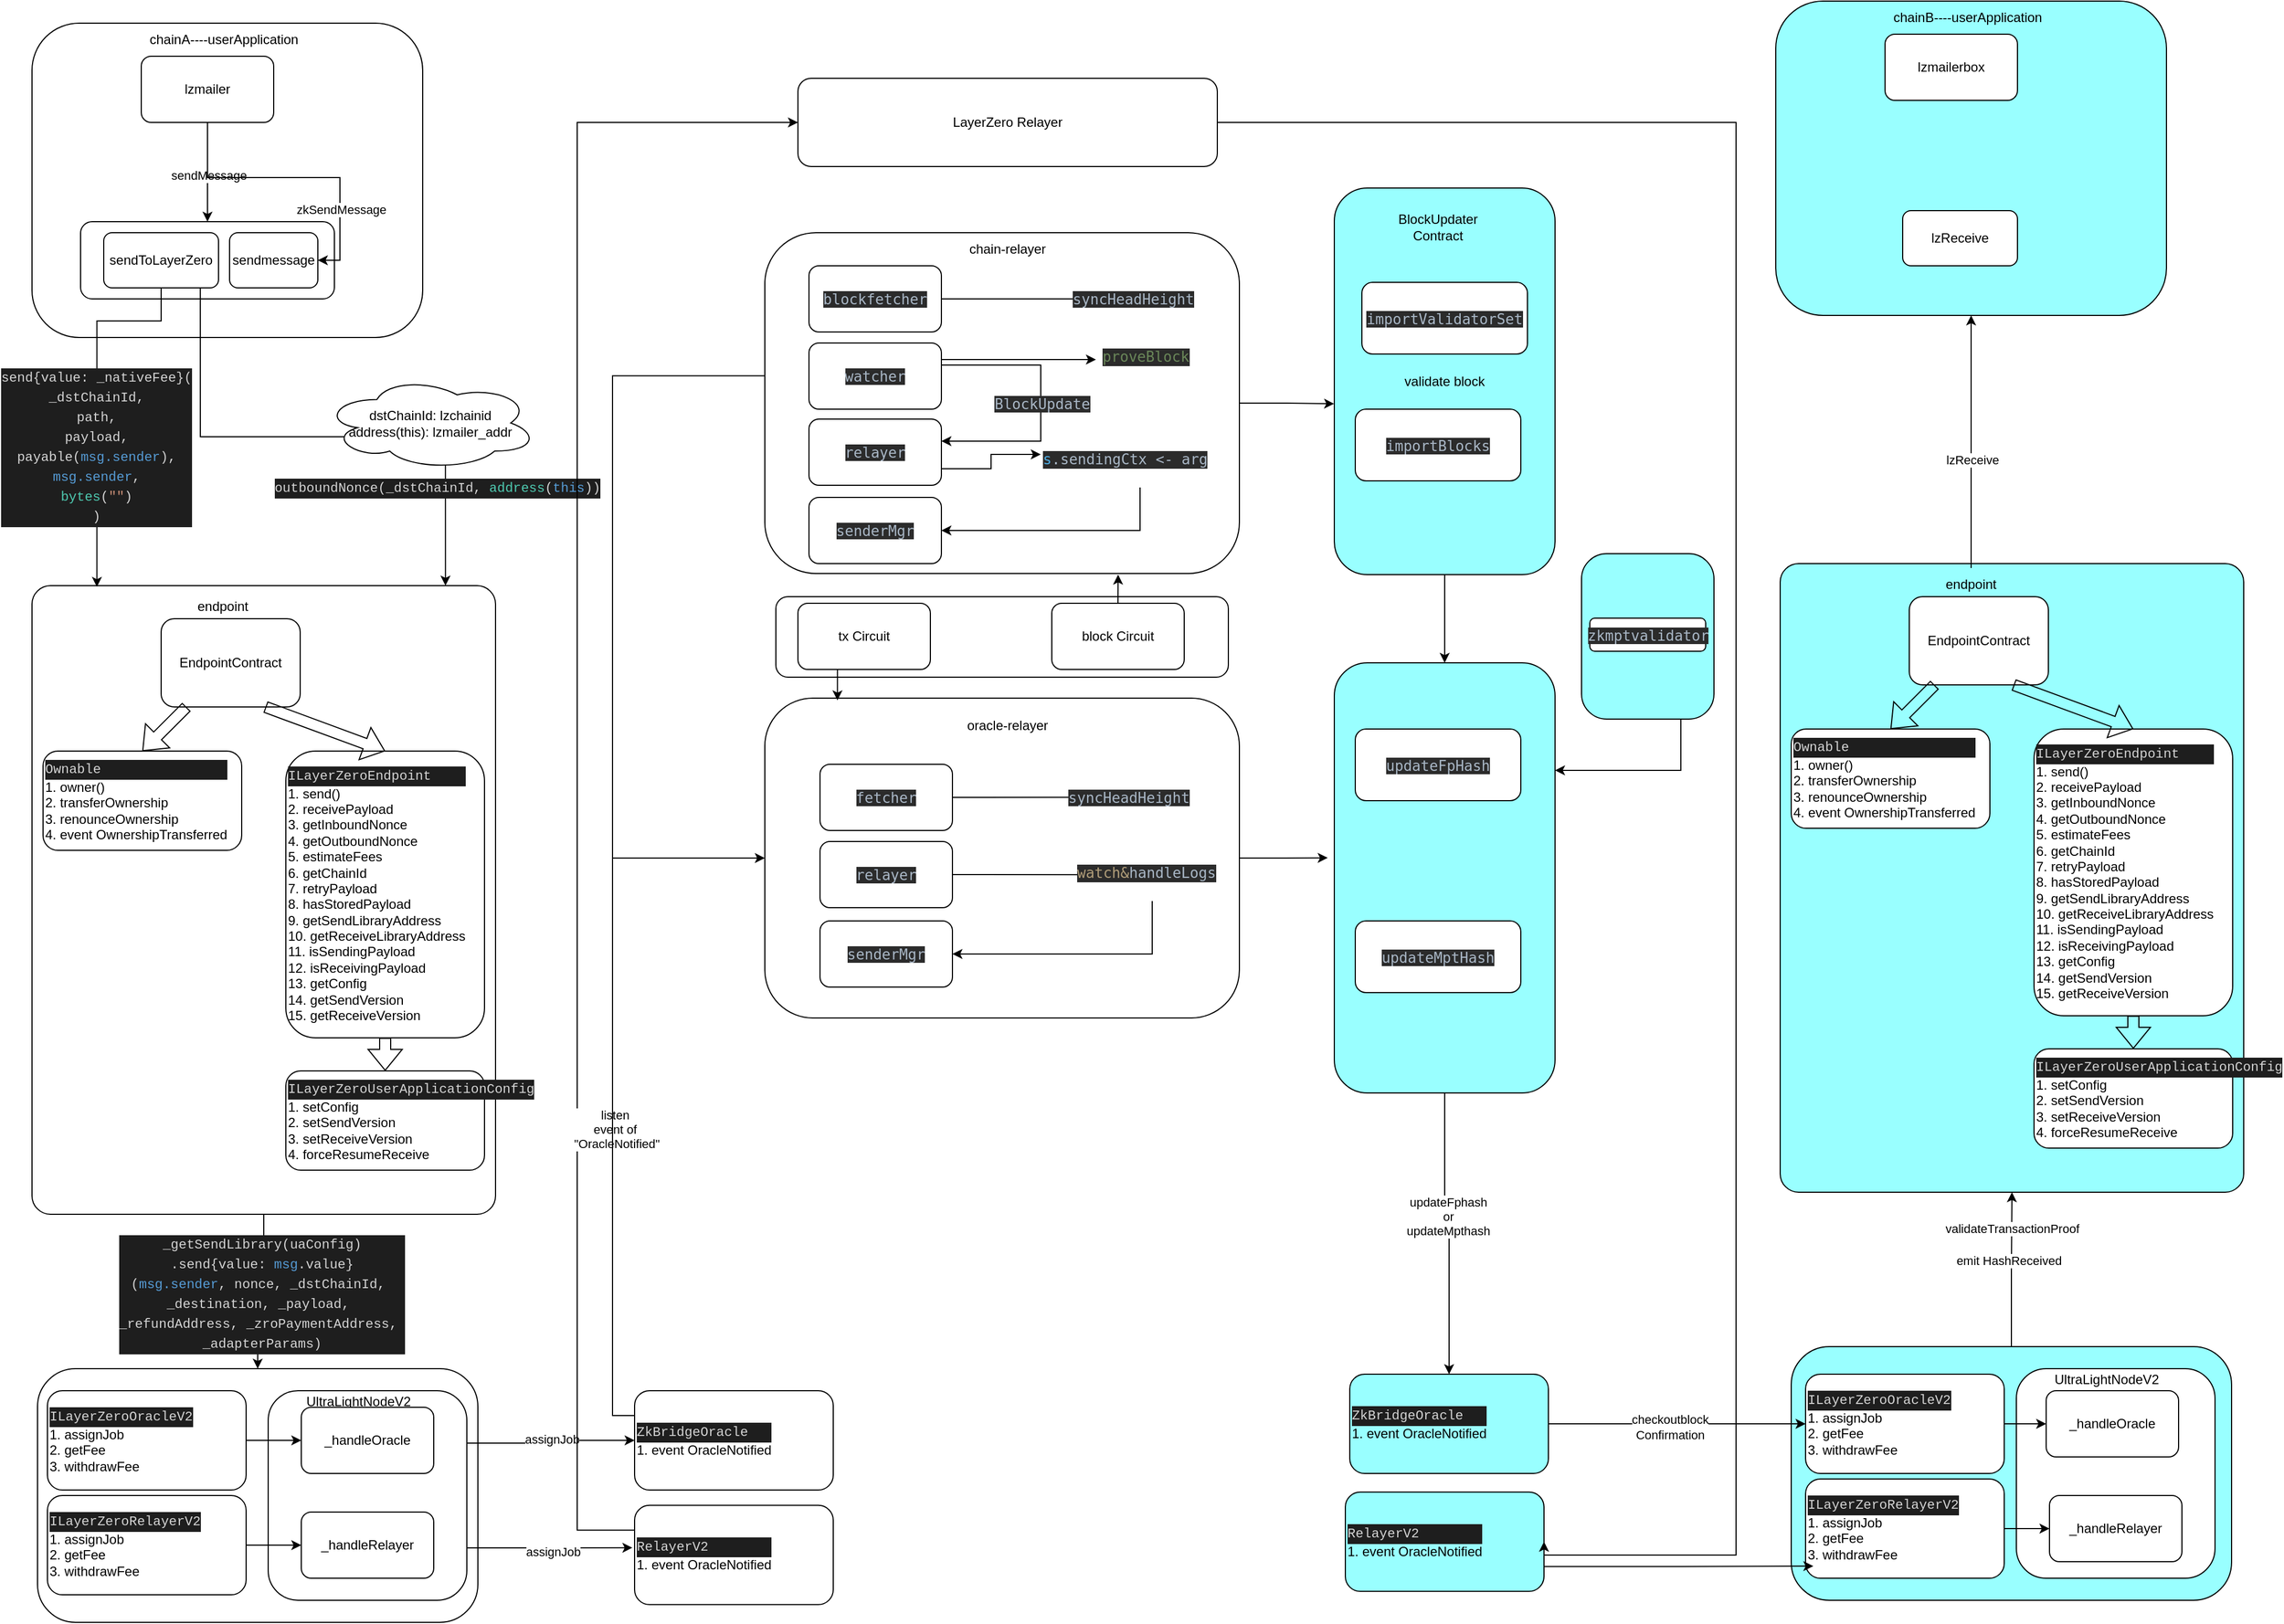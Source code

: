<mxfile version="21.6.2" type="github">
  <diagram name="第 1 页" id="fTfYnNS6Tb2ojwwQvcuo">
    <mxGraphModel dx="903" dy="-1527" grid="1" gridSize="10" guides="1" tooltips="1" connect="1" arrows="1" fold="1" page="1" pageScale="1" pageWidth="827" pageHeight="1169" math="0" shadow="0">
      <root>
        <mxCell id="0" />
        <mxCell id="1" parent="0" />
        <mxCell id="hPGnSiRYirvN1zAEtzaa-1" value="" style="rounded=1;whiteSpace=wrap;html=1;" parent="1" vertex="1">
          <mxGeometry x="36" y="2360" width="354" height="285" as="geometry" />
        </mxCell>
        <mxCell id="hPGnSiRYirvN1zAEtzaa-2" value="" style="rounded=1;whiteSpace=wrap;html=1;arcSize=4;" parent="1" vertex="1">
          <mxGeometry x="36" y="2870" width="420" height="570" as="geometry" />
        </mxCell>
        <mxCell id="hPGnSiRYirvN1zAEtzaa-3" value="endpoint" style="text;strokeColor=none;align=center;fillColor=none;html=1;verticalAlign=middle;whiteSpace=wrap;rounded=0;" parent="1" vertex="1">
          <mxGeometry x="179" y="2874" width="60" height="30" as="geometry" />
        </mxCell>
        <mxCell id="hPGnSiRYirvN1zAEtzaa-4" value="EndpointContract" style="rounded=1;whiteSpace=wrap;html=1;align=center;" parent="1" vertex="1">
          <mxGeometry x="153" y="2900" width="126" height="80" as="geometry" />
        </mxCell>
        <mxCell id="hPGnSiRYirvN1zAEtzaa-5" value="&lt;div style=&quot;color: rgb(212, 212, 212); background-color: rgb(30, 30, 30); font-family: Menlo, Monaco, &amp;quot;Courier New&amp;quot;, monospace; line-height: 18px;&quot;&gt;Ownable&lt;/div&gt;1.&amp;nbsp;owner()&lt;br&gt;2.&amp;nbsp;transferOwnership&lt;br&gt;3.&amp;nbsp;renounceOwnership&lt;br&gt;4.&amp;nbsp;event OwnershipTransferred" style="rounded=1;whiteSpace=wrap;html=1;align=left;" parent="1" vertex="1">
          <mxGeometry x="46" y="3020" width="180" height="90" as="geometry" />
        </mxCell>
        <mxCell id="hPGnSiRYirvN1zAEtzaa-6" value="" style="shape=flexArrow;endArrow=classic;html=1;rounded=0;entryX=0.5;entryY=0;entryDx=0;entryDy=0;" parent="1" source="hPGnSiRYirvN1zAEtzaa-4" target="hPGnSiRYirvN1zAEtzaa-5" edge="1">
          <mxGeometry width="50" height="50" relative="1" as="geometry">
            <mxPoint x="136" y="3020" as="sourcePoint" />
            <mxPoint x="186" y="2970" as="targetPoint" />
          </mxGeometry>
        </mxCell>
        <mxCell id="hPGnSiRYirvN1zAEtzaa-7" style="edgeStyle=orthogonalEdgeStyle;rounded=0;orthogonalLoop=1;jettySize=auto;html=1;exitX=0.5;exitY=1;exitDx=0;exitDy=0;entryX=0.5;entryY=0;entryDx=0;entryDy=0;" parent="1" source="hPGnSiRYirvN1zAEtzaa-2" target="hPGnSiRYirvN1zAEtzaa-27" edge="1">
          <mxGeometry relative="1" as="geometry" />
        </mxCell>
        <mxCell id="hPGnSiRYirvN1zAEtzaa-8" value="&lt;div style=&quot;color: rgb(212, 212, 212); background-color: rgb(30, 30, 30); font-family: Menlo, Monaco, &amp;quot;Courier New&amp;quot;, monospace; font-size: 12px; line-height: 18px;&quot;&gt;_getSendLibrary(uaConfig)&lt;/div&gt;&lt;div style=&quot;color: rgb(212, 212, 212); background-color: rgb(30, 30, 30); font-family: Menlo, Monaco, &amp;quot;Courier New&amp;quot;, monospace; font-size: 12px; line-height: 18px;&quot;&gt;.send{value: &lt;span style=&quot;color: #569cd6;&quot;&gt;msg&lt;/span&gt;.value}&lt;/div&gt;&lt;div style=&quot;color: rgb(212, 212, 212); background-color: rgb(30, 30, 30); font-family: Menlo, Monaco, &amp;quot;Courier New&amp;quot;, monospace; font-size: 12px; line-height: 18px;&quot;&gt;(&lt;span style=&quot;color: #569cd6;&quot;&gt;msg.sender&lt;/span&gt;, nonce, _dstChainId,&amp;nbsp;&lt;/div&gt;&lt;div style=&quot;color: rgb(212, 212, 212); background-color: rgb(30, 30, 30); font-family: Menlo, Monaco, &amp;quot;Courier New&amp;quot;, monospace; font-size: 12px; line-height: 18px;&quot;&gt;_destination, _payload,&amp;nbsp;&lt;/div&gt;&lt;div style=&quot;color: rgb(212, 212, 212); background-color: rgb(30, 30, 30); font-family: Menlo, Monaco, &amp;quot;Courier New&amp;quot;, monospace; font-size: 12px; line-height: 18px;&quot;&gt;_refundAddress, _zroPaymentAddress,&amp;nbsp;&lt;/div&gt;&lt;div style=&quot;color: rgb(212, 212, 212); background-color: rgb(30, 30, 30); font-family: Menlo, Monaco, &amp;quot;Courier New&amp;quot;, monospace; font-size: 12px; line-height: 18px;&quot;&gt;_adapterParams)&lt;/div&gt;" style="edgeLabel;html=1;align=center;verticalAlign=middle;resizable=0;points=[];" parent="hPGnSiRYirvN1zAEtzaa-7" vertex="1" connectable="0">
          <mxGeometry x="0.008" y="1" relative="1" as="geometry">
            <mxPoint x="1" y="1" as="offset" />
          </mxGeometry>
        </mxCell>
        <mxCell id="hPGnSiRYirvN1zAEtzaa-9" value="&lt;div style=&quot;color: rgb(212, 212, 212); background-color: rgb(30, 30, 30); font-family: Menlo, Monaco, &amp;quot;Courier New&amp;quot;, monospace; line-height: 18px;&quot;&gt;&lt;div style=&quot;line-height: 18px;&quot;&gt;ILayerZeroEndpoint&lt;/div&gt;&lt;/div&gt;1.&amp;nbsp;send&lt;span style=&quot;background-color: initial;&quot;&gt;()&lt;/span&gt;&lt;br&gt;2.&amp;nbsp;receivePayload&lt;br&gt;3.&amp;nbsp;getInboundNonce&lt;br&gt;4.&amp;nbsp;getOutboundNonce&lt;br&gt;5.&amp;nbsp;estimateFees&lt;br&gt;6.&amp;nbsp;getChainId&lt;br&gt;7.&amp;nbsp;retryPayload&lt;br&gt;8.&amp;nbsp;hasStoredPayload&lt;br&gt;9.&amp;nbsp;getSendLibraryAddress&lt;br&gt;10.&amp;nbsp;getReceiveLibraryAddress&lt;br&gt;11.&amp;nbsp;isSendingPayload&lt;br&gt;12.&amp;nbsp;isReceivingPayload&lt;br&gt;13.&amp;nbsp;getConfig&lt;br&gt;14.&amp;nbsp;getSendVersion&lt;br&gt;15.&amp;nbsp;getReceiveVersion" style="rounded=1;whiteSpace=wrap;html=1;align=left;" parent="1" vertex="1">
          <mxGeometry x="266" y="3020" width="180" height="260" as="geometry" />
        </mxCell>
        <mxCell id="hPGnSiRYirvN1zAEtzaa-10" value="" style="shape=flexArrow;endArrow=classic;html=1;rounded=0;entryX=0.5;entryY=0;entryDx=0;entryDy=0;exitX=0.75;exitY=1;exitDx=0;exitDy=0;" parent="1" source="hPGnSiRYirvN1zAEtzaa-4" target="hPGnSiRYirvN1zAEtzaa-9" edge="1">
          <mxGeometry width="50" height="50" relative="1" as="geometry">
            <mxPoint x="186" y="2990" as="sourcePoint" />
            <mxPoint x="146" y="3030" as="targetPoint" />
          </mxGeometry>
        </mxCell>
        <mxCell id="hPGnSiRYirvN1zAEtzaa-11" value="&lt;div style=&quot;color: rgb(212, 212, 212); background-color: rgb(30, 30, 30); font-family: Menlo, Monaco, &amp;quot;Courier New&amp;quot;, monospace; line-height: 18px;&quot;&gt;&lt;div style=&quot;line-height: 18px;&quot;&gt;ILayerZeroUserApplicationConfig&lt;/div&gt;&lt;/div&gt;1.&amp;nbsp;setConfig&lt;br&gt;2.&amp;nbsp;setSendVersion&lt;br&gt;3.&amp;nbsp;setReceiveVersion&lt;br&gt;4.&amp;nbsp;forceResumeReceive" style="rounded=1;whiteSpace=wrap;html=1;align=left;" parent="1" vertex="1">
          <mxGeometry x="266" y="3310" width="180" height="90" as="geometry" />
        </mxCell>
        <mxCell id="hPGnSiRYirvN1zAEtzaa-12" value="" style="shape=flexArrow;endArrow=classic;html=1;rounded=0;exitX=0.5;exitY=1;exitDx=0;exitDy=0;" parent="1" source="hPGnSiRYirvN1zAEtzaa-9" target="hPGnSiRYirvN1zAEtzaa-11" edge="1">
          <mxGeometry width="50" height="50" relative="1" as="geometry">
            <mxPoint x="153" y="3288" as="sourcePoint" />
            <mxPoint x="261" y="3328" as="targetPoint" />
          </mxGeometry>
        </mxCell>
        <mxCell id="hPGnSiRYirvN1zAEtzaa-13" style="edgeStyle=orthogonalEdgeStyle;rounded=0;orthogonalLoop=1;jettySize=auto;html=1;" parent="1" source="hPGnSiRYirvN1zAEtzaa-15" edge="1">
          <mxGeometry relative="1" as="geometry">
            <mxPoint x="195" y="2540" as="targetPoint" />
          </mxGeometry>
        </mxCell>
        <mxCell id="hPGnSiRYirvN1zAEtzaa-14" value="sendMessage" style="edgeLabel;html=1;align=center;verticalAlign=middle;resizable=0;points=[];" parent="hPGnSiRYirvN1zAEtzaa-13" vertex="1" connectable="0">
          <mxGeometry x="0.072" relative="1" as="geometry">
            <mxPoint as="offset" />
          </mxGeometry>
        </mxCell>
        <mxCell id="hPGnSiRYirvN1zAEtzaa-15" value="lzmailer" style="rounded=1;whiteSpace=wrap;html=1;" parent="1" vertex="1">
          <mxGeometry x="135" y="2390" width="120" height="60" as="geometry" />
        </mxCell>
        <mxCell id="hPGnSiRYirvN1zAEtzaa-16" value="" style="rounded=1;whiteSpace=wrap;html=1;" parent="1" vertex="1">
          <mxGeometry x="80" y="2540" width="230" height="70" as="geometry" />
        </mxCell>
        <mxCell id="hPGnSiRYirvN1zAEtzaa-17" style="edgeStyle=orthogonalEdgeStyle;rounded=0;orthogonalLoop=1;jettySize=auto;html=1;entryX=1;entryY=0.5;entryDx=0;entryDy=0;" parent="1" source="hPGnSiRYirvN1zAEtzaa-15" target="hPGnSiRYirvN1zAEtzaa-19" edge="1">
          <mxGeometry relative="1" as="geometry">
            <mxPoint x="365" y="2540" as="targetPoint" />
          </mxGeometry>
        </mxCell>
        <mxCell id="hPGnSiRYirvN1zAEtzaa-18" value="zkSendMessage" style="edgeLabel;html=1;align=center;verticalAlign=middle;resizable=0;points=[];" parent="hPGnSiRYirvN1zAEtzaa-17" vertex="1" connectable="0">
          <mxGeometry x="0.497" y="1" relative="1" as="geometry">
            <mxPoint as="offset" />
          </mxGeometry>
        </mxCell>
        <mxCell id="hPGnSiRYirvN1zAEtzaa-19" value="sendmessage" style="rounded=1;whiteSpace=wrap;html=1;" parent="1" vertex="1">
          <mxGeometry x="215" y="2550" width="80" height="50" as="geometry" />
        </mxCell>
        <mxCell id="hPGnSiRYirvN1zAEtzaa-20" style="edgeStyle=orthogonalEdgeStyle;rounded=0;orthogonalLoop=1;jettySize=auto;html=1;exitX=0.841;exitY=0.98;exitDx=0;exitDy=0;entryX=0.892;entryY=0;entryDx=0;entryDy=0;entryPerimeter=0;exitPerimeter=0;" parent="1" source="hPGnSiRYirvN1zAEtzaa-24" target="hPGnSiRYirvN1zAEtzaa-2" edge="1">
          <mxGeometry relative="1" as="geometry" />
        </mxCell>
        <mxCell id="hPGnSiRYirvN1zAEtzaa-21" value="&lt;div style=&quot;color: rgb(212, 212, 212); background-color: rgb(30, 30, 30); font-family: Menlo, Monaco, &amp;quot;Courier New&amp;quot;, monospace; font-size: 12px; line-height: 18px;&quot;&gt;outboundNonce(_dstChainId, &lt;span style=&quot;color: #4ec9b0;&quot;&gt;address&lt;/span&gt;(&lt;span style=&quot;color: #569cd6;&quot;&gt;this&lt;/span&gt;))&lt;/div&gt;" style="edgeLabel;html=1;align=center;verticalAlign=middle;resizable=0;points=[];" parent="hPGnSiRYirvN1zAEtzaa-20" vertex="1" connectable="0">
          <mxGeometry x="0.638" relative="1" as="geometry">
            <mxPoint x="-8" as="offset" />
          </mxGeometry>
        </mxCell>
        <mxCell id="hPGnSiRYirvN1zAEtzaa-22" style="edgeStyle=orthogonalEdgeStyle;rounded=0;orthogonalLoop=1;jettySize=auto;html=1;exitX=0.5;exitY=1;exitDx=0;exitDy=0;entryX=0.14;entryY=0.002;entryDx=0;entryDy=0;entryPerimeter=0;" parent="1" source="hPGnSiRYirvN1zAEtzaa-24" target="hPGnSiRYirvN1zAEtzaa-2" edge="1">
          <mxGeometry relative="1" as="geometry">
            <Array as="points">
              <mxPoint x="153" y="2630" />
              <mxPoint x="95" y="2630" />
            </Array>
          </mxGeometry>
        </mxCell>
        <mxCell id="hPGnSiRYirvN1zAEtzaa-23" value="&lt;div style=&quot;color: rgb(212, 212, 212); background-color: rgb(30, 30, 30); font-family: Menlo, Monaco, &amp;quot;Courier New&amp;quot;, monospace; font-size: 12px; line-height: 18px;&quot;&gt;&lt;div&gt;send{value: _nativeFee}(&lt;/div&gt;&lt;div&gt;            _dstChainId,&lt;/div&gt;&lt;div&gt;            path,&lt;/div&gt;&lt;div&gt;            payload,&lt;/div&gt;&lt;div&gt;            payable(&lt;span style=&quot;color: #569cd6;&quot;&gt;msg.sender&lt;/span&gt;),&lt;/div&gt;&lt;div&gt;            &lt;span style=&quot;color: #569cd6;&quot;&gt;msg.sender&lt;/span&gt;,&lt;/div&gt;&lt;div&gt;            &lt;span style=&quot;color: #4ec9b0;&quot;&gt;bytes&lt;/span&gt;(&lt;span style=&quot;color: #ce9178;&quot;&gt;&quot;&quot;&lt;/span&gt;)&lt;/div&gt;&lt;div&gt;        )&lt;/div&gt;&lt;/div&gt;" style="edgeLabel;html=1;align=center;verticalAlign=middle;resizable=0;points=[];" parent="hPGnSiRYirvN1zAEtzaa-22" vertex="1" connectable="0">
          <mxGeometry x="0.228" y="-1" relative="1" as="geometry">
            <mxPoint as="offset" />
          </mxGeometry>
        </mxCell>
        <mxCell id="hPGnSiRYirvN1zAEtzaa-24" value="sendToLayerZero" style="rounded=1;whiteSpace=wrap;html=1;" parent="1" vertex="1">
          <mxGeometry x="101" y="2550" width="104" height="50" as="geometry" />
        </mxCell>
        <mxCell id="hPGnSiRYirvN1zAEtzaa-25" value="chainA----userApplication" style="text;strokeColor=none;align=center;fillColor=none;html=1;verticalAlign=middle;whiteSpace=wrap;rounded=0;" parent="1" vertex="1">
          <mxGeometry x="90" y="2360" width="240" height="30" as="geometry" />
        </mxCell>
        <mxCell id="hPGnSiRYirvN1zAEtzaa-26" value="dstChainId: lzchainid&lt;br&gt;address(this): lzmailer_addr" style="ellipse;shape=cloud;whiteSpace=wrap;html=1;" parent="1" vertex="1">
          <mxGeometry x="300" y="2680" width="194" height="85" as="geometry" />
        </mxCell>
        <mxCell id="hPGnSiRYirvN1zAEtzaa-27" value="" style="rounded=1;whiteSpace=wrap;html=1;" parent="1" vertex="1">
          <mxGeometry x="41" y="3580" width="399" height="230" as="geometry" />
        </mxCell>
        <mxCell id="hPGnSiRYirvN1zAEtzaa-28" style="edgeStyle=orthogonalEdgeStyle;rounded=0;orthogonalLoop=1;jettySize=auto;html=1;exitX=1;exitY=0.25;exitDx=0;exitDy=0;entryX=0;entryY=0.5;entryDx=0;entryDy=0;" parent="1" source="hPGnSiRYirvN1zAEtzaa-32" target="hPGnSiRYirvN1zAEtzaa-49" edge="1">
          <mxGeometry relative="1" as="geometry" />
        </mxCell>
        <mxCell id="hPGnSiRYirvN1zAEtzaa-29" value="assignJob" style="edgeLabel;html=1;align=center;verticalAlign=middle;resizable=0;points=[];" parent="hPGnSiRYirvN1zAEtzaa-28" vertex="1" connectable="0">
          <mxGeometry x="0.028" y="1" relative="1" as="geometry">
            <mxPoint as="offset" />
          </mxGeometry>
        </mxCell>
        <mxCell id="hPGnSiRYirvN1zAEtzaa-30" style="edgeStyle=orthogonalEdgeStyle;rounded=0;orthogonalLoop=1;jettySize=auto;html=1;exitX=1;exitY=0.75;exitDx=0;exitDy=0;" parent="1" source="hPGnSiRYirvN1zAEtzaa-32" edge="1">
          <mxGeometry relative="1" as="geometry">
            <mxPoint x="580" y="3742.333" as="targetPoint" />
          </mxGeometry>
        </mxCell>
        <mxCell id="hPGnSiRYirvN1zAEtzaa-31" value="assignJob" style="edgeLabel;html=1;align=center;verticalAlign=middle;resizable=0;points=[];" parent="hPGnSiRYirvN1zAEtzaa-30" vertex="1" connectable="0">
          <mxGeometry x="0.04" y="-3" relative="1" as="geometry">
            <mxPoint as="offset" />
          </mxGeometry>
        </mxCell>
        <mxCell id="hPGnSiRYirvN1zAEtzaa-32" value="" style="rounded=1;whiteSpace=wrap;html=1;" parent="1" vertex="1">
          <mxGeometry x="250" y="3600" width="180" height="190" as="geometry" />
        </mxCell>
        <mxCell id="hPGnSiRYirvN1zAEtzaa-33" value="UltraLightNodeV2" style="text;strokeColor=none;align=center;fillColor=none;html=1;verticalAlign=middle;whiteSpace=wrap;rounded=0;" parent="1" vertex="1">
          <mxGeometry x="277" y="3590" width="110" height="40" as="geometry" />
        </mxCell>
        <mxCell id="hPGnSiRYirvN1zAEtzaa-34" value="_handleRelayer" style="rounded=1;whiteSpace=wrap;html=1;" parent="1" vertex="1">
          <mxGeometry x="280" y="3710" width="120" height="60" as="geometry" />
        </mxCell>
        <mxCell id="hPGnSiRYirvN1zAEtzaa-35" value="_handleOracle" style="rounded=1;whiteSpace=wrap;html=1;" parent="1" vertex="1">
          <mxGeometry x="280" y="3615" width="120" height="60" as="geometry" />
        </mxCell>
        <mxCell id="hPGnSiRYirvN1zAEtzaa-36" value="&lt;div style=&quot;color: rgb(212, 212, 212); background-color: rgb(30, 30, 30); font-family: Menlo, Monaco, &amp;quot;Courier New&amp;quot;, monospace; line-height: 18px;&quot;&gt;ILayerZeroRelayerV2&lt;/div&gt;1.&amp;nbsp;assignJob&lt;br&gt;2.&amp;nbsp;getFee&lt;br&gt;3.&amp;nbsp;withdrawFee" style="rounded=1;whiteSpace=wrap;html=1;align=left;" parent="1" vertex="1">
          <mxGeometry x="50" y="3695" width="180" height="90" as="geometry" />
        </mxCell>
        <mxCell id="hPGnSiRYirvN1zAEtzaa-37" style="edgeStyle=orthogonalEdgeStyle;rounded=0;orthogonalLoop=1;jettySize=auto;html=1;exitX=1;exitY=0.5;exitDx=0;exitDy=0;" parent="1" source="hPGnSiRYirvN1zAEtzaa-38" target="hPGnSiRYirvN1zAEtzaa-35" edge="1">
          <mxGeometry relative="1" as="geometry" />
        </mxCell>
        <mxCell id="hPGnSiRYirvN1zAEtzaa-38" value="&lt;div style=&quot;color: rgb(212, 212, 212); background-color: rgb(30, 30, 30); font-family: Menlo, Monaco, &amp;quot;Courier New&amp;quot;, monospace; line-height: 18px;&quot;&gt;ILayerZeroOracleV2&lt;/div&gt;1.&amp;nbsp;assignJob&lt;br&gt;2.&amp;nbsp;getFee&lt;br&gt;3.&amp;nbsp;withdrawFee" style="rounded=1;whiteSpace=wrap;html=1;align=left;" parent="1" vertex="1">
          <mxGeometry x="50" y="3600" width="180" height="90" as="geometry" />
        </mxCell>
        <mxCell id="hPGnSiRYirvN1zAEtzaa-39" value="" style="endArrow=classic;html=1;rounded=0;exitX=1;exitY=0.5;exitDx=0;exitDy=0;entryX=0;entryY=0.5;entryDx=0;entryDy=0;" parent="1" source="hPGnSiRYirvN1zAEtzaa-36" target="hPGnSiRYirvN1zAEtzaa-34" edge="1">
          <mxGeometry width="50" height="50" relative="1" as="geometry">
            <mxPoint x="240" y="3670" as="sourcePoint" />
            <mxPoint x="290" y="3620" as="targetPoint" />
          </mxGeometry>
        </mxCell>
        <mxCell id="hPGnSiRYirvN1zAEtzaa-40" style="edgeStyle=orthogonalEdgeStyle;rounded=0;orthogonalLoop=1;jettySize=auto;html=1;exitX=0.5;exitY=1;exitDx=0;exitDy=0;entryX=0.5;entryY=0;entryDx=0;entryDy=0;" parent="1" source="hPGnSiRYirvN1zAEtzaa-120" target="hPGnSiRYirvN1zAEtzaa-127" edge="1">
          <mxGeometry relative="1" as="geometry">
            <mxPoint x="1520" y="3810" as="targetPoint" />
          </mxGeometry>
        </mxCell>
        <mxCell id="hPGnSiRYirvN1zAEtzaa-41" value="updateFphash&lt;br&gt;or&lt;br&gt;updateMpthash" style="edgeLabel;html=1;align=center;verticalAlign=middle;resizable=0;points=[];" parent="hPGnSiRYirvN1zAEtzaa-40" vertex="1" connectable="0">
          <mxGeometry x="-0.138" y="3" relative="1" as="geometry">
            <mxPoint as="offset" />
          </mxGeometry>
        </mxCell>
        <mxCell id="hPGnSiRYirvN1zAEtzaa-42" style="edgeStyle=orthogonalEdgeStyle;rounded=0;orthogonalLoop=1;jettySize=auto;html=1;exitX=1;exitY=0.5;exitDx=0;exitDy=0;" parent="1" source="hPGnSiRYirvN1zAEtzaa-43" edge="1">
          <mxGeometry relative="1" as="geometry">
            <mxPoint x="1210" y="3116.778" as="targetPoint" />
          </mxGeometry>
        </mxCell>
        <mxCell id="hPGnSiRYirvN1zAEtzaa-43" value="" style="rounded=1;whiteSpace=wrap;html=1;" parent="1" vertex="1">
          <mxGeometry x="700" y="2972" width="430" height="290" as="geometry" />
        </mxCell>
        <mxCell id="hPGnSiRYirvN1zAEtzaa-44" style="edgeStyle=orthogonalEdgeStyle;rounded=0;orthogonalLoop=1;jettySize=auto;html=1;exitX=0;exitY=0.25;exitDx=0;exitDy=0;entryX=0;entryY=0.5;entryDx=0;entryDy=0;" parent="1" source="hPGnSiRYirvN1zAEtzaa-45" target="hPGnSiRYirvN1zAEtzaa-132" edge="1">
          <mxGeometry relative="1" as="geometry">
            <Array as="points">
              <mxPoint x="530" y="3726" />
              <mxPoint x="530" y="2450" />
            </Array>
          </mxGeometry>
        </mxCell>
        <mxCell id="hPGnSiRYirvN1zAEtzaa-45" value="&lt;div style=&quot;color: rgb(212, 212, 212); background-color: rgb(30, 30, 30); font-family: Menlo, Monaco, &amp;quot;Courier New&amp;quot;, monospace; line-height: 18px;&quot;&gt;RelayerV2&lt;br&gt;&lt;/div&gt;1.&amp;nbsp;event OracleNotified" style="rounded=1;whiteSpace=wrap;html=1;align=left;" parent="1" vertex="1">
          <mxGeometry x="582" y="3703.89" width="180" height="90" as="geometry" />
        </mxCell>
        <mxCell id="hPGnSiRYirvN1zAEtzaa-46" style="edgeStyle=orthogonalEdgeStyle;rounded=0;orthogonalLoop=1;jettySize=auto;html=1;exitX=0;exitY=0.25;exitDx=0;exitDy=0;entryX=0;entryY=0.5;entryDx=0;entryDy=0;" parent="1" source="hPGnSiRYirvN1zAEtzaa-49" target="hPGnSiRYirvN1zAEtzaa-43" edge="1">
          <mxGeometry relative="1" as="geometry" />
        </mxCell>
        <mxCell id="hPGnSiRYirvN1zAEtzaa-47" value="listen&lt;br style=&quot;border-color: var(--border-color);&quot;&gt;event of&lt;br style=&quot;border-color: var(--border-color);&quot;&gt;&amp;nbsp;&quot;OracleNotified&quot;" style="edgeLabel;html=1;align=center;verticalAlign=middle;resizable=0;points=[];" parent="hPGnSiRYirvN1zAEtzaa-46" vertex="1" connectable="0">
          <mxGeometry x="-0.154" y="-3" relative="1" as="geometry">
            <mxPoint x="-1" y="1" as="offset" />
          </mxGeometry>
        </mxCell>
        <mxCell id="hPGnSiRYirvN1zAEtzaa-48" style="edgeStyle=orthogonalEdgeStyle;rounded=0;orthogonalLoop=1;jettySize=auto;html=1;exitX=0;exitY=0.25;exitDx=0;exitDy=0;entryX=-0.001;entryY=0.42;entryDx=0;entryDy=0;entryPerimeter=0;" parent="1" source="hPGnSiRYirvN1zAEtzaa-49" target="hPGnSiRYirvN1zAEtzaa-60" edge="1">
          <mxGeometry relative="1" as="geometry" />
        </mxCell>
        <mxCell id="hPGnSiRYirvN1zAEtzaa-49" value="&lt;div style=&quot;color: rgb(212, 212, 212); background-color: rgb(30, 30, 30); font-family: Menlo, Monaco, &amp;quot;Courier New&amp;quot;, monospace; line-height: 18px;&quot;&gt;ZkBridgeOracle&lt;br&gt;&lt;/div&gt;1.&amp;nbsp;event OracleNotified" style="rounded=1;whiteSpace=wrap;html=1;align=left;" parent="1" vertex="1">
          <mxGeometry x="582" y="3600" width="180" height="90" as="geometry" />
        </mxCell>
        <mxCell id="hPGnSiRYirvN1zAEtzaa-50" value="&lt;div style=&quot;background-color: rgb(43, 43, 43); color: rgb(169, 183, 198); font-family: &amp;quot;JetBrains Mono&amp;quot;, monospace; font-size: 9.8pt;&quot;&gt;&lt;div style=&quot;font-size: 9.8pt;&quot;&gt;fetcher&lt;/div&gt;&lt;/div&gt;" style="rounded=1;whiteSpace=wrap;html=1;" parent="1" vertex="1">
          <mxGeometry x="750" y="3032" width="120" height="60" as="geometry" />
        </mxCell>
        <mxCell id="hPGnSiRYirvN1zAEtzaa-51" value="&lt;div style=&quot;background-color: rgb(43, 43, 43); color: rgb(169, 183, 198); font-family: &amp;quot;JetBrains Mono&amp;quot;, monospace; font-size: 9.8pt;&quot;&gt;senderMgr&lt;/div&gt;" style="rounded=1;whiteSpace=wrap;html=1;" parent="1" vertex="1">
          <mxGeometry x="750" y="3174" width="120" height="60" as="geometry" />
        </mxCell>
        <mxCell id="hPGnSiRYirvN1zAEtzaa-52" value="&lt;div style=&quot;background-color: rgb(43, 43, 43); color: rgb(169, 183, 198); font-family: &amp;quot;JetBrains Mono&amp;quot;, monospace; font-size: 9.8pt;&quot;&gt;&lt;div style=&quot;font-size: 9.8pt;&quot;&gt;relayer&lt;/div&gt;&lt;/div&gt;" style="rounded=1;whiteSpace=wrap;html=1;" parent="1" vertex="1">
          <mxGeometry x="750" y="3102" width="120" height="60" as="geometry" />
        </mxCell>
        <mxCell id="hPGnSiRYirvN1zAEtzaa-53" value="oracle-relayer" style="text;strokeColor=none;align=center;fillColor=none;html=1;verticalAlign=middle;whiteSpace=wrap;rounded=0;" parent="1" vertex="1">
          <mxGeometry x="880" y="2982" width="80" height="30" as="geometry" />
        </mxCell>
        <mxCell id="hPGnSiRYirvN1zAEtzaa-54" value="" style="endArrow=classic;html=1;rounded=0;exitX=1;exitY=0.5;exitDx=0;exitDy=0;entryX=0.711;entryY=0.31;entryDx=0;entryDy=0;entryPerimeter=0;" parent="1" source="hPGnSiRYirvN1zAEtzaa-50" target="hPGnSiRYirvN1zAEtzaa-43" edge="1">
          <mxGeometry width="50" height="50" relative="1" as="geometry">
            <mxPoint x="920" y="3062" as="sourcePoint" />
            <mxPoint x="970" y="3012" as="targetPoint" />
          </mxGeometry>
        </mxCell>
        <mxCell id="hPGnSiRYirvN1zAEtzaa-55" value="&lt;div style=&quot;background-color: rgb(43, 43, 43); color: rgb(169, 183, 198); font-family: &amp;quot;JetBrains Mono&amp;quot;, monospace; font-size: 9.8pt;&quot;&gt;syncHeadHeight&lt;/div&gt;" style="text;strokeColor=none;align=center;fillColor=none;html=1;verticalAlign=middle;whiteSpace=wrap;rounded=0;" parent="1" vertex="1">
          <mxGeometry x="1000" y="3047" width="60" height="30" as="geometry" />
        </mxCell>
        <mxCell id="hPGnSiRYirvN1zAEtzaa-56" value="" style="endArrow=classic;html=1;rounded=0;entryX=0.718;entryY=0.552;entryDx=0;entryDy=0;entryPerimeter=0;" parent="1" target="hPGnSiRYirvN1zAEtzaa-43" edge="1">
          <mxGeometry width="50" height="50" relative="1" as="geometry">
            <mxPoint x="870" y="3132" as="sourcePoint" />
            <mxPoint x="920" y="3082" as="targetPoint" />
          </mxGeometry>
        </mxCell>
        <mxCell id="hPGnSiRYirvN1zAEtzaa-57" style="edgeStyle=orthogonalEdgeStyle;rounded=0;orthogonalLoop=1;jettySize=auto;html=1;exitX=1;exitY=1;exitDx=0;exitDy=0;entryX=1;entryY=0.5;entryDx=0;entryDy=0;" parent="1" source="hPGnSiRYirvN1zAEtzaa-58" target="hPGnSiRYirvN1zAEtzaa-51" edge="1">
          <mxGeometry relative="1" as="geometry" />
        </mxCell>
        <mxCell id="hPGnSiRYirvN1zAEtzaa-58" value="&lt;div style=&quot;background-color: rgb(43, 43, 43); color: rgb(169, 183, 198); font-family: &amp;quot;JetBrains Mono&amp;quot;, monospace; font-size: 9.8pt;&quot;&gt;&lt;span style=&quot;color:#b09d79;&quot;&gt;watch&amp;amp;&lt;/span&gt;handleLogs&lt;/div&gt;" style="text;whiteSpace=wrap;html=1;" parent="1" vertex="1">
          <mxGeometry x="981" y="3116" width="70" height="40" as="geometry" />
        </mxCell>
        <mxCell id="hPGnSiRYirvN1zAEtzaa-59" style="edgeStyle=orthogonalEdgeStyle;rounded=0;orthogonalLoop=1;jettySize=auto;html=1;exitX=1;exitY=0.5;exitDx=0;exitDy=0;entryX=-0.001;entryY=0.558;entryDx=0;entryDy=0;entryPerimeter=0;" parent="1" source="hPGnSiRYirvN1zAEtzaa-60" target="hPGnSiRYirvN1zAEtzaa-81" edge="1">
          <mxGeometry relative="1" as="geometry" />
        </mxCell>
        <mxCell id="hPGnSiRYirvN1zAEtzaa-60" value="" style="rounded=1;whiteSpace=wrap;html=1;" parent="1" vertex="1">
          <mxGeometry x="700" y="2550" width="430" height="309" as="geometry" />
        </mxCell>
        <mxCell id="hPGnSiRYirvN1zAEtzaa-61" value="chain-relayer" style="text;strokeColor=none;align=center;fillColor=none;html=1;verticalAlign=middle;whiteSpace=wrap;rounded=0;" parent="1" vertex="1">
          <mxGeometry x="790" y="2550" width="260" height="30" as="geometry" />
        </mxCell>
        <mxCell id="hPGnSiRYirvN1zAEtzaa-62" style="edgeStyle=orthogonalEdgeStyle;rounded=0;orthogonalLoop=1;jettySize=auto;html=1;" parent="1" source="hPGnSiRYirvN1zAEtzaa-63" target="hPGnSiRYirvN1zAEtzaa-71" edge="1">
          <mxGeometry relative="1" as="geometry" />
        </mxCell>
        <mxCell id="hPGnSiRYirvN1zAEtzaa-63" value="&lt;div style=&quot;background-color: rgb(43, 43, 43); color: rgb(169, 183, 198); font-family: &amp;quot;JetBrains Mono&amp;quot;, monospace; font-size: 9.8pt;&quot;&gt;&lt;div style=&quot;font-size: 9.8pt;&quot;&gt;&lt;div style=&quot;font-size: 9.8pt;&quot;&gt;blockfetcher&lt;/div&gt;&lt;/div&gt;&lt;/div&gt;" style="rounded=1;whiteSpace=wrap;html=1;" parent="1" vertex="1">
          <mxGeometry x="740" y="2580" width="120" height="60" as="geometry" />
        </mxCell>
        <mxCell id="hPGnSiRYirvN1zAEtzaa-64" value="&lt;div style=&quot;background-color: rgb(43, 43, 43); color: rgb(169, 183, 198); font-family: &amp;quot;JetBrains Mono&amp;quot;, monospace; font-size: 9.8pt;&quot;&gt;&lt;div style=&quot;font-size: 9.8pt;&quot;&gt;&lt;div style=&quot;font-size: 9.8pt;&quot;&gt;senderMgr&lt;/div&gt;&lt;/div&gt;&lt;/div&gt;" style="rounded=1;whiteSpace=wrap;html=1;" parent="1" vertex="1">
          <mxGeometry x="740" y="2790" width="120" height="60" as="geometry" />
        </mxCell>
        <mxCell id="hPGnSiRYirvN1zAEtzaa-65" style="edgeStyle=orthogonalEdgeStyle;rounded=0;orthogonalLoop=1;jettySize=auto;html=1;exitX=1;exitY=0.5;exitDx=0;exitDy=0;entryX=1;entryY=0.5;entryDx=0;entryDy=0;" parent="1" edge="1">
          <mxGeometry relative="1" as="geometry">
            <mxPoint x="860" y="2669.98" as="sourcePoint" />
            <mxPoint x="860" y="2738.98" as="targetPoint" />
            <Array as="points">
              <mxPoint x="950" y="2669.98" />
              <mxPoint x="950" y="2738.98" />
              <mxPoint x="860" y="2738.98" />
            </Array>
          </mxGeometry>
        </mxCell>
        <mxCell id="hPGnSiRYirvN1zAEtzaa-66" value="&lt;div style=&quot;background-color: rgb(43, 43, 43); color: rgb(169, 183, 198); font-family: &amp;quot;JetBrains Mono&amp;quot;, monospace; font-size: 9.8pt;&quot;&gt;BlockUpdate&lt;/div&gt;" style="edgeLabel;html=1;align=center;verticalAlign=middle;resizable=0;points=[];" parent="hPGnSiRYirvN1zAEtzaa-65" vertex="1" connectable="0">
          <mxGeometry x="0.005" y="1" relative="1" as="geometry">
            <mxPoint as="offset" />
          </mxGeometry>
        </mxCell>
        <mxCell id="hPGnSiRYirvN1zAEtzaa-67" style="edgeStyle=orthogonalEdgeStyle;rounded=0;orthogonalLoop=1;jettySize=auto;html=1;exitX=1;exitY=0.25;exitDx=0;exitDy=0;" parent="1" source="hPGnSiRYirvN1zAEtzaa-68" edge="1">
          <mxGeometry relative="1" as="geometry">
            <mxPoint x="1000" y="2665" as="targetPoint" />
          </mxGeometry>
        </mxCell>
        <mxCell id="hPGnSiRYirvN1zAEtzaa-68" value="&lt;div style=&quot;background-color: rgb(43, 43, 43); color: rgb(169, 183, 198); font-family: &amp;quot;JetBrains Mono&amp;quot;, monospace; font-size: 9.8pt;&quot;&gt;&lt;div style=&quot;font-size: 9.8pt;&quot;&gt;&lt;div style=&quot;font-size: 9.8pt;&quot;&gt;&lt;div style=&quot;font-size: 9.8pt;&quot;&gt;watcher&lt;/div&gt;&lt;/div&gt;&lt;/div&gt;&lt;/div&gt;" style="rounded=1;whiteSpace=wrap;html=1;" parent="1" vertex="1">
          <mxGeometry x="740" y="2650" width="120" height="60" as="geometry" />
        </mxCell>
        <mxCell id="hPGnSiRYirvN1zAEtzaa-69" style="edgeStyle=orthogonalEdgeStyle;rounded=0;orthogonalLoop=1;jettySize=auto;html=1;exitX=1;exitY=0.75;exitDx=0;exitDy=0;entryX=0;entryY=0.25;entryDx=0;entryDy=0;" parent="1" source="hPGnSiRYirvN1zAEtzaa-70" target="hPGnSiRYirvN1zAEtzaa-79" edge="1">
          <mxGeometry relative="1" as="geometry" />
        </mxCell>
        <mxCell id="hPGnSiRYirvN1zAEtzaa-70" value="&lt;div style=&quot;background-color: rgb(43, 43, 43); color: rgb(169, 183, 198); font-family: &amp;quot;JetBrains Mono&amp;quot;, monospace; font-size: 9.8pt;&quot;&gt;&lt;div style=&quot;font-size: 9.8pt;&quot;&gt;&lt;div style=&quot;font-size: 9.8pt;&quot;&gt;&lt;div style=&quot;font-size: 9.8pt;&quot;&gt;relayer&lt;/div&gt;&lt;/div&gt;&lt;/div&gt;&lt;/div&gt;" style="rounded=1;whiteSpace=wrap;html=1;" parent="1" vertex="1">
          <mxGeometry x="740" y="2719" width="120" height="60" as="geometry" />
        </mxCell>
        <mxCell id="hPGnSiRYirvN1zAEtzaa-71" value="&lt;div style=&quot;background-color: rgb(43, 43, 43); color: rgb(169, 183, 198); font-family: &amp;quot;JetBrains Mono&amp;quot;, monospace; font-size: 9.8pt;&quot;&gt;syncHeadHeight&lt;/div&gt;" style="text;strokeColor=none;align=center;fillColor=none;html=1;verticalAlign=middle;whiteSpace=wrap;rounded=0;" parent="1" vertex="1">
          <mxGeometry x="1004" y="2595" width="60" height="30" as="geometry" />
        </mxCell>
        <mxCell id="hPGnSiRYirvN1zAEtzaa-72" value="&lt;div style=&quot;background-color: rgb(43, 43, 43); color: rgb(169, 183, 198); font-family: &amp;quot;JetBrains Mono&amp;quot;, monospace; font-size: 9.8pt;&quot;&gt;&lt;span style=&quot;color:#6a8759;&quot;&gt;proveBlock&lt;/span&gt;&lt;/div&gt;" style="text;whiteSpace=wrap;html=1;" parent="1" vertex="1">
          <mxGeometry x="1004" y="2648" width="110" height="40" as="geometry" />
        </mxCell>
        <mxCell id="hPGnSiRYirvN1zAEtzaa-73" value="" style="rounded=1;whiteSpace=wrap;html=1;" parent="1" vertex="1">
          <mxGeometry x="710" y="2880" width="410" height="73" as="geometry" />
        </mxCell>
        <mxCell id="hPGnSiRYirvN1zAEtzaa-74" style="edgeStyle=orthogonalEdgeStyle;rounded=0;orthogonalLoop=1;jettySize=auto;html=1;exitX=0.5;exitY=1;exitDx=0;exitDy=0;entryX=0.153;entryY=0.007;entryDx=0;entryDy=0;entryPerimeter=0;" parent="1" source="hPGnSiRYirvN1zAEtzaa-75" target="hPGnSiRYirvN1zAEtzaa-43" edge="1">
          <mxGeometry relative="1" as="geometry" />
        </mxCell>
        <mxCell id="hPGnSiRYirvN1zAEtzaa-75" value="tx&amp;nbsp;Circuit" style="rounded=1;whiteSpace=wrap;html=1;" parent="1" vertex="1">
          <mxGeometry x="730" y="2886" width="120" height="60" as="geometry" />
        </mxCell>
        <mxCell id="hPGnSiRYirvN1zAEtzaa-76" style="edgeStyle=orthogonalEdgeStyle;rounded=0;orthogonalLoop=1;jettySize=auto;html=1;exitX=0.5;exitY=0;exitDx=0;exitDy=0;" parent="1" source="hPGnSiRYirvN1zAEtzaa-77" edge="1">
          <mxGeometry relative="1" as="geometry">
            <mxPoint x="1020.111" y="2860" as="targetPoint" />
          </mxGeometry>
        </mxCell>
        <mxCell id="hPGnSiRYirvN1zAEtzaa-77" value="block Circuit" style="rounded=1;whiteSpace=wrap;html=1;" parent="1" vertex="1">
          <mxGeometry x="960" y="2886" width="120" height="60" as="geometry" />
        </mxCell>
        <mxCell id="hPGnSiRYirvN1zAEtzaa-78" style="edgeStyle=orthogonalEdgeStyle;rounded=0;orthogonalLoop=1;jettySize=auto;html=1;exitX=0.5;exitY=1;exitDx=0;exitDy=0;entryX=1;entryY=0.5;entryDx=0;entryDy=0;" parent="1" source="hPGnSiRYirvN1zAEtzaa-79" target="hPGnSiRYirvN1zAEtzaa-64" edge="1">
          <mxGeometry relative="1" as="geometry" />
        </mxCell>
        <mxCell id="hPGnSiRYirvN1zAEtzaa-79" value="&lt;div style=&quot;background-color: rgb(43, 43, 43); color: rgb(169, 183, 198); font-family: &amp;quot;JetBrains Mono&amp;quot;, monospace; font-size: 9.8pt;&quot;&gt;&lt;span style=&quot;color:#4eade5;&quot;&gt;s&lt;/span&gt;.sendingCtx &amp;lt;- arg&lt;/div&gt;" style="text;whiteSpace=wrap;html=1;" parent="1" vertex="1">
          <mxGeometry x="950" y="2741" width="180" height="40" as="geometry" />
        </mxCell>
        <mxCell id="hPGnSiRYirvN1zAEtzaa-80" style="edgeStyle=orthogonalEdgeStyle;rounded=0;orthogonalLoop=1;jettySize=auto;html=1;exitX=0.5;exitY=1;exitDx=0;exitDy=0;entryX=0.5;entryY=0;entryDx=0;entryDy=0;" parent="1" source="hPGnSiRYirvN1zAEtzaa-81" target="hPGnSiRYirvN1zAEtzaa-120" edge="1">
          <mxGeometry relative="1" as="geometry" />
        </mxCell>
        <mxCell id="hPGnSiRYirvN1zAEtzaa-81" value="validate block" style="rounded=1;whiteSpace=wrap;html=1;fillColor=#99FFFF;" parent="1" vertex="1">
          <mxGeometry x="1216" y="2509.5" width="200" height="350.5" as="geometry" />
        </mxCell>
        <mxCell id="hPGnSiRYirvN1zAEtzaa-82" value="&lt;div style=&quot;background-color: rgb(43, 43, 43); color: rgb(169, 183, 198); font-family: &amp;quot;JetBrains Mono&amp;quot;, monospace; font-size: 9.8pt;&quot;&gt;importValidatorSet&lt;/div&gt;" style="rounded=1;whiteSpace=wrap;html=1;" parent="1" vertex="1">
          <mxGeometry x="1241" y="2595" width="150" height="65" as="geometry" />
        </mxCell>
        <mxCell id="hPGnSiRYirvN1zAEtzaa-83" value="&lt;div style=&quot;background-color: rgb(43, 43, 43); color: rgb(169, 183, 198); font-family: &amp;quot;JetBrains Mono&amp;quot;, monospace; font-size: 9.8pt;&quot;&gt;&lt;div style=&quot;font-size: 9.8pt;&quot;&gt;importBlocks&lt;/div&gt;&lt;/div&gt;" style="rounded=1;whiteSpace=wrap;html=1;" parent="1" vertex="1">
          <mxGeometry x="1235" y="2710" width="150" height="65" as="geometry" />
        </mxCell>
        <mxCell id="hPGnSiRYirvN1zAEtzaa-84" value="" style="rounded=1;whiteSpace=wrap;html=1;fillColor=#99FFFF;" parent="1" vertex="1">
          <mxGeometry x="1616" y="2340" width="354" height="285" as="geometry" />
        </mxCell>
        <mxCell id="hPGnSiRYirvN1zAEtzaa-85" value="" style="rounded=1;whiteSpace=wrap;html=1;arcSize=4;fillColor=#99FFFF;" parent="1" vertex="1">
          <mxGeometry x="1620" y="2850" width="420" height="570" as="geometry" />
        </mxCell>
        <mxCell id="nabVr_62b3269OUEY1VR-1" style="edgeStyle=orthogonalEdgeStyle;rounded=0;orthogonalLoop=1;jettySize=auto;html=1;exitX=0.5;exitY=0;exitDx=0;exitDy=0;entryX=0.5;entryY=1;entryDx=0;entryDy=0;" edge="1" parent="1" source="hPGnSiRYirvN1zAEtzaa-86" target="hPGnSiRYirvN1zAEtzaa-84">
          <mxGeometry relative="1" as="geometry" />
        </mxCell>
        <mxCell id="nabVr_62b3269OUEY1VR-2" value="lzReceive" style="edgeLabel;html=1;align=center;verticalAlign=middle;resizable=0;points=[];" vertex="1" connectable="0" parent="nabVr_62b3269OUEY1VR-1">
          <mxGeometry x="-0.144" y="-1" relative="1" as="geometry">
            <mxPoint as="offset" />
          </mxGeometry>
        </mxCell>
        <mxCell id="hPGnSiRYirvN1zAEtzaa-86" value="endpoint" style="text;strokeColor=none;align=center;fillColor=none;html=1;verticalAlign=middle;whiteSpace=wrap;rounded=0;" parent="1" vertex="1">
          <mxGeometry x="1763" y="2854" width="60" height="30" as="geometry" />
        </mxCell>
        <mxCell id="hPGnSiRYirvN1zAEtzaa-87" value="EndpointContract" style="rounded=1;whiteSpace=wrap;html=1;align=center;" parent="1" vertex="1">
          <mxGeometry x="1737" y="2880" width="126" height="80" as="geometry" />
        </mxCell>
        <mxCell id="hPGnSiRYirvN1zAEtzaa-88" value="&lt;div style=&quot;color: rgb(212, 212, 212); background-color: rgb(30, 30, 30); font-family: Menlo, Monaco, &amp;quot;Courier New&amp;quot;, monospace; line-height: 18px;&quot;&gt;Ownable&lt;/div&gt;1.&amp;nbsp;owner()&lt;br&gt;2.&amp;nbsp;transferOwnership&lt;br&gt;3.&amp;nbsp;renounceOwnership&lt;br&gt;4.&amp;nbsp;event OwnershipTransferred" style="rounded=1;whiteSpace=wrap;html=1;align=left;" parent="1" vertex="1">
          <mxGeometry x="1630" y="3000" width="180" height="90" as="geometry" />
        </mxCell>
        <mxCell id="hPGnSiRYirvN1zAEtzaa-89" value="" style="shape=flexArrow;endArrow=classic;html=1;rounded=0;entryX=0.5;entryY=0;entryDx=0;entryDy=0;" parent="1" source="hPGnSiRYirvN1zAEtzaa-87" target="hPGnSiRYirvN1zAEtzaa-88" edge="1">
          <mxGeometry width="50" height="50" relative="1" as="geometry">
            <mxPoint x="1720" y="3000" as="sourcePoint" />
            <mxPoint x="1770" y="2950" as="targetPoint" />
          </mxGeometry>
        </mxCell>
        <mxCell id="hPGnSiRYirvN1zAEtzaa-90" value="&lt;div style=&quot;color: rgb(212, 212, 212); background-color: rgb(30, 30, 30); font-family: Menlo, Monaco, &amp;quot;Courier New&amp;quot;, monospace; line-height: 18px;&quot;&gt;&lt;div style=&quot;line-height: 18px;&quot;&gt;ILayerZeroEndpoint&lt;/div&gt;&lt;/div&gt;1.&amp;nbsp;send&lt;span style=&quot;background-color: initial;&quot;&gt;()&lt;/span&gt;&lt;br&gt;2.&amp;nbsp;receivePayload&lt;br&gt;3.&amp;nbsp;getInboundNonce&lt;br&gt;4.&amp;nbsp;getOutboundNonce&lt;br&gt;5.&amp;nbsp;estimateFees&lt;br&gt;6.&amp;nbsp;getChainId&lt;br&gt;7.&amp;nbsp;retryPayload&lt;br&gt;8.&amp;nbsp;hasStoredPayload&lt;br&gt;9.&amp;nbsp;getSendLibraryAddress&lt;br&gt;10.&amp;nbsp;getReceiveLibraryAddress&lt;br&gt;11.&amp;nbsp;isSendingPayload&lt;br&gt;12.&amp;nbsp;isReceivingPayload&lt;br&gt;13.&amp;nbsp;getConfig&lt;br&gt;14.&amp;nbsp;getSendVersion&lt;br&gt;15.&amp;nbsp;getReceiveVersion" style="rounded=1;whiteSpace=wrap;html=1;align=left;" parent="1" vertex="1">
          <mxGeometry x="1850" y="3000" width="180" height="260" as="geometry" />
        </mxCell>
        <mxCell id="hPGnSiRYirvN1zAEtzaa-91" value="" style="shape=flexArrow;endArrow=classic;html=1;rounded=0;entryX=0.5;entryY=0;entryDx=0;entryDy=0;exitX=0.75;exitY=1;exitDx=0;exitDy=0;" parent="1" source="hPGnSiRYirvN1zAEtzaa-87" target="hPGnSiRYirvN1zAEtzaa-90" edge="1">
          <mxGeometry width="50" height="50" relative="1" as="geometry">
            <mxPoint x="1770" y="2970" as="sourcePoint" />
            <mxPoint x="1730" y="3010" as="targetPoint" />
          </mxGeometry>
        </mxCell>
        <mxCell id="hPGnSiRYirvN1zAEtzaa-92" value="&lt;div style=&quot;color: rgb(212, 212, 212); background-color: rgb(30, 30, 30); font-family: Menlo, Monaco, &amp;quot;Courier New&amp;quot;, monospace; line-height: 18px;&quot;&gt;&lt;div style=&quot;line-height: 18px;&quot;&gt;ILayerZeroUserApplicationConfig&lt;/div&gt;&lt;/div&gt;1.&amp;nbsp;setConfig&lt;br&gt;2.&amp;nbsp;setSendVersion&lt;br&gt;3.&amp;nbsp;setReceiveVersion&lt;br&gt;4.&amp;nbsp;forceResumeReceive" style="rounded=1;whiteSpace=wrap;html=1;align=left;" parent="1" vertex="1">
          <mxGeometry x="1850" y="3290" width="180" height="90" as="geometry" />
        </mxCell>
        <mxCell id="hPGnSiRYirvN1zAEtzaa-93" value="" style="shape=flexArrow;endArrow=classic;html=1;rounded=0;exitX=0.5;exitY=1;exitDx=0;exitDy=0;" parent="1" source="hPGnSiRYirvN1zAEtzaa-90" target="hPGnSiRYirvN1zAEtzaa-92" edge="1">
          <mxGeometry width="50" height="50" relative="1" as="geometry">
            <mxPoint x="1737" y="3268" as="sourcePoint" />
            <mxPoint x="1845" y="3308" as="targetPoint" />
          </mxGeometry>
        </mxCell>
        <mxCell id="hPGnSiRYirvN1zAEtzaa-96" value="lzmailerbox" style="rounded=1;whiteSpace=wrap;html=1;" parent="1" vertex="1">
          <mxGeometry x="1715" y="2370" width="120" height="60" as="geometry" />
        </mxCell>
        <mxCell id="hPGnSiRYirvN1zAEtzaa-105" value="lzReceive" style="rounded=1;whiteSpace=wrap;html=1;" parent="1" vertex="1">
          <mxGeometry x="1731" y="2530" width="104" height="50" as="geometry" />
        </mxCell>
        <mxCell id="hPGnSiRYirvN1zAEtzaa-106" value="chainB----userApplication" style="text;strokeColor=none;align=center;fillColor=none;html=1;verticalAlign=middle;whiteSpace=wrap;rounded=0;" parent="1" vertex="1">
          <mxGeometry x="1670" y="2340" width="240" height="30" as="geometry" />
        </mxCell>
        <mxCell id="hPGnSiRYirvN1zAEtzaa-108" style="edgeStyle=orthogonalEdgeStyle;rounded=0;orthogonalLoop=1;jettySize=auto;html=1;exitX=0.5;exitY=0;exitDx=0;exitDy=0;entryX=0.5;entryY=1;entryDx=0;entryDy=0;" parent="1" source="hPGnSiRYirvN1zAEtzaa-110" target="hPGnSiRYirvN1zAEtzaa-85" edge="1">
          <mxGeometry relative="1" as="geometry" />
        </mxCell>
        <mxCell id="hPGnSiRYirvN1zAEtzaa-109" value="emit HashReceived" style="edgeLabel;html=1;align=center;verticalAlign=middle;resizable=0;points=[];" parent="hPGnSiRYirvN1zAEtzaa-108" vertex="1" connectable="0">
          <mxGeometry x="0.117" y="3" relative="1" as="geometry">
            <mxPoint as="offset" />
          </mxGeometry>
        </mxCell>
        <mxCell id="nabVr_62b3269OUEY1VR-4" value="validateTransactionProof" style="edgeLabel;html=1;align=center;verticalAlign=middle;resizable=0;points=[];" vertex="1" connectable="0" parent="hPGnSiRYirvN1zAEtzaa-108">
          <mxGeometry x="0.53" relative="1" as="geometry">
            <mxPoint as="offset" />
          </mxGeometry>
        </mxCell>
        <mxCell id="hPGnSiRYirvN1zAEtzaa-110" value="" style="rounded=1;whiteSpace=wrap;html=1;fillColor=#99FFFF;" parent="1" vertex="1">
          <mxGeometry x="1630" y="3560" width="399" height="230" as="geometry" />
        </mxCell>
        <mxCell id="hPGnSiRYirvN1zAEtzaa-111" value="" style="rounded=1;whiteSpace=wrap;html=1;" parent="1" vertex="1">
          <mxGeometry x="1834" y="3580" width="180" height="190" as="geometry" />
        </mxCell>
        <mxCell id="hPGnSiRYirvN1zAEtzaa-112" value="UltraLightNodeV2" style="text;strokeColor=none;align=center;fillColor=none;html=1;verticalAlign=middle;whiteSpace=wrap;rounded=0;" parent="1" vertex="1">
          <mxGeometry x="1861" y="3570" width="110" height="40" as="geometry" />
        </mxCell>
        <mxCell id="hPGnSiRYirvN1zAEtzaa-113" value="_handleRelayer" style="rounded=1;whiteSpace=wrap;html=1;" parent="1" vertex="1">
          <mxGeometry x="1864" y="3695" width="120" height="60" as="geometry" />
        </mxCell>
        <mxCell id="hPGnSiRYirvN1zAEtzaa-114" value="_handleOracle" style="rounded=1;whiteSpace=wrap;html=1;" parent="1" vertex="1">
          <mxGeometry x="1861" y="3600" width="120" height="60" as="geometry" />
        </mxCell>
        <mxCell id="hPGnSiRYirvN1zAEtzaa-115" value="&lt;div style=&quot;color: rgb(212, 212, 212); background-color: rgb(30, 30, 30); font-family: Menlo, Monaco, &amp;quot;Courier New&amp;quot;, monospace; line-height: 18px;&quot;&gt;ILayerZeroRelayerV2&lt;/div&gt;1.&amp;nbsp;assignJob&lt;br&gt;2.&amp;nbsp;getFee&lt;br&gt;3.&amp;nbsp;withdrawFee" style="rounded=1;whiteSpace=wrap;html=1;align=left;" parent="1" vertex="1">
          <mxGeometry x="1643" y="3680" width="180" height="90" as="geometry" />
        </mxCell>
        <mxCell id="hPGnSiRYirvN1zAEtzaa-116" style="edgeStyle=orthogonalEdgeStyle;rounded=0;orthogonalLoop=1;jettySize=auto;html=1;exitX=1;exitY=0.5;exitDx=0;exitDy=0;" parent="1" source="hPGnSiRYirvN1zAEtzaa-117" target="hPGnSiRYirvN1zAEtzaa-114" edge="1">
          <mxGeometry relative="1" as="geometry" />
        </mxCell>
        <mxCell id="hPGnSiRYirvN1zAEtzaa-117" value="&lt;div style=&quot;color: rgb(212, 212, 212); background-color: rgb(30, 30, 30); font-family: Menlo, Monaco, &amp;quot;Courier New&amp;quot;, monospace; line-height: 18px;&quot;&gt;ILayerZeroOracleV2&lt;/div&gt;1.&amp;nbsp;assignJob&lt;br&gt;2.&amp;nbsp;getFee&lt;br&gt;3.&amp;nbsp;withdrawFee" style="rounded=1;whiteSpace=wrap;html=1;align=left;" parent="1" vertex="1">
          <mxGeometry x="1643" y="3585" width="180" height="90" as="geometry" />
        </mxCell>
        <mxCell id="hPGnSiRYirvN1zAEtzaa-118" value="" style="endArrow=classic;html=1;rounded=0;exitX=1;exitY=0.5;exitDx=0;exitDy=0;entryX=0;entryY=0.5;entryDx=0;entryDy=0;" parent="1" source="hPGnSiRYirvN1zAEtzaa-115" target="hPGnSiRYirvN1zAEtzaa-113" edge="1">
          <mxGeometry width="50" height="50" relative="1" as="geometry">
            <mxPoint x="1824" y="3650" as="sourcePoint" />
            <mxPoint x="1874" y="3600" as="targetPoint" />
          </mxGeometry>
        </mxCell>
        <mxCell id="hPGnSiRYirvN1zAEtzaa-119" value="BlockUpdater&lt;br&gt;Contract" style="text;strokeColor=none;align=center;fillColor=none;html=1;verticalAlign=middle;whiteSpace=wrap;rounded=0;" parent="1" vertex="1">
          <mxGeometry x="1280" y="2530" width="60" height="30" as="geometry" />
        </mxCell>
        <mxCell id="hPGnSiRYirvN1zAEtzaa-120" value="" style="rounded=1;whiteSpace=wrap;html=1;fillColor=#99FFFF;" parent="1" vertex="1">
          <mxGeometry x="1216" y="2940" width="200" height="390" as="geometry" />
        </mxCell>
        <mxCell id="hPGnSiRYirvN1zAEtzaa-121" value="&lt;div style=&quot;background-color: rgb(43, 43, 43); color: rgb(169, 183, 198); font-family: &amp;quot;JetBrains Mono&amp;quot;, monospace; font-size: 9.8pt;&quot;&gt;&lt;div style=&quot;font-size: 9.8pt;&quot;&gt;&lt;div style=&quot;font-size: 9.8pt;&quot;&gt;updateFpHash&lt;/div&gt;&lt;/div&gt;&lt;/div&gt;" style="rounded=1;whiteSpace=wrap;html=1;" parent="1" vertex="1">
          <mxGeometry x="1235" y="3000" width="150" height="65" as="geometry" />
        </mxCell>
        <mxCell id="hPGnSiRYirvN1zAEtzaa-122" value="&lt;div style=&quot;background-color: rgb(43, 43, 43); color: rgb(169, 183, 198); font-family: &amp;quot;JetBrains Mono&amp;quot;, monospace; font-size: 9.8pt;&quot;&gt;&lt;div style=&quot;font-size: 9.8pt;&quot;&gt;&lt;div style=&quot;font-size: 9.8pt;&quot;&gt;updateMptHash&lt;/div&gt;&lt;/div&gt;&lt;/div&gt;" style="rounded=1;whiteSpace=wrap;html=1;" parent="1" vertex="1">
          <mxGeometry x="1235" y="3174" width="150" height="65" as="geometry" />
        </mxCell>
        <mxCell id="nabVr_62b3269OUEY1VR-5" style="edgeStyle=orthogonalEdgeStyle;rounded=0;orthogonalLoop=1;jettySize=auto;html=1;exitX=1;exitY=0.75;exitDx=0;exitDy=0;entryX=0.039;entryY=0.878;entryDx=0;entryDy=0;entryPerimeter=0;" edge="1" parent="1" source="hPGnSiRYirvN1zAEtzaa-124" target="hPGnSiRYirvN1zAEtzaa-115">
          <mxGeometry relative="1" as="geometry" />
        </mxCell>
        <mxCell id="hPGnSiRYirvN1zAEtzaa-124" value="&lt;div style=&quot;color: rgb(212, 212, 212); background-color: rgb(30, 30, 30); font-family: Menlo, Monaco, &amp;quot;Courier New&amp;quot;, monospace; line-height: 18px;&quot;&gt;RelayerV2&lt;br&gt;&lt;/div&gt;1.&amp;nbsp;event OracleNotified" style="rounded=1;whiteSpace=wrap;html=1;align=left;fillColor=#99FFFF;" parent="1" vertex="1">
          <mxGeometry x="1226" y="3691.89" width="180" height="90" as="geometry" />
        </mxCell>
        <mxCell id="hPGnSiRYirvN1zAEtzaa-125" style="edgeStyle=orthogonalEdgeStyle;rounded=0;orthogonalLoop=1;jettySize=auto;html=1;entryX=0;entryY=0.5;entryDx=0;entryDy=0;" parent="1" source="hPGnSiRYirvN1zAEtzaa-127" target="hPGnSiRYirvN1zAEtzaa-117" edge="1">
          <mxGeometry relative="1" as="geometry" />
        </mxCell>
        <mxCell id="hPGnSiRYirvN1zAEtzaa-126" value="checkoutblock&lt;br&gt;Confirmation" style="edgeLabel;html=1;align=center;verticalAlign=middle;resizable=0;points=[];" parent="hPGnSiRYirvN1zAEtzaa-125" vertex="1" connectable="0">
          <mxGeometry x="-0.059" y="-3" relative="1" as="geometry">
            <mxPoint as="offset" />
          </mxGeometry>
        </mxCell>
        <mxCell id="hPGnSiRYirvN1zAEtzaa-127" value="&lt;div style=&quot;color: rgb(212, 212, 212); background-color: rgb(30, 30, 30); font-family: Menlo, Monaco, &amp;quot;Courier New&amp;quot;, monospace; line-height: 18px;&quot;&gt;ZkBridgeOracle&lt;br&gt;&lt;/div&gt;1.&amp;nbsp;event OracleNotified" style="rounded=1;whiteSpace=wrap;html=1;align=left;fillColor=#99FFFF;" parent="1" vertex="1">
          <mxGeometry x="1230" y="3585" width="180" height="90" as="geometry" />
        </mxCell>
        <mxCell id="hPGnSiRYirvN1zAEtzaa-128" style="edgeStyle=orthogonalEdgeStyle;rounded=0;orthogonalLoop=1;jettySize=auto;html=1;exitX=0.75;exitY=1;exitDx=0;exitDy=0;entryX=1;entryY=0.25;entryDx=0;entryDy=0;" parent="1" source="hPGnSiRYirvN1zAEtzaa-129" target="hPGnSiRYirvN1zAEtzaa-120" edge="1">
          <mxGeometry relative="1" as="geometry" />
        </mxCell>
        <mxCell id="hPGnSiRYirvN1zAEtzaa-129" value="" style="rounded=1;whiteSpace=wrap;html=1;fillColor=#99FFFF;arcSize=19;" parent="1" vertex="1">
          <mxGeometry x="1440" y="2841" width="120" height="150" as="geometry" />
        </mxCell>
        <mxCell id="hPGnSiRYirvN1zAEtzaa-130" value="&lt;div style=&quot;background-color: rgb(43, 43, 43); color: rgb(169, 183, 198); font-family: &amp;quot;JetBrains Mono&amp;quot;, monospace; font-size: 9.8pt;&quot;&gt;zkmptvalidator&lt;/div&gt;" style="rounded=1;whiteSpace=wrap;html=1;" parent="1" vertex="1">
          <mxGeometry x="1447.5" y="2899.5" width="105" height="30" as="geometry" />
        </mxCell>
        <mxCell id="hPGnSiRYirvN1zAEtzaa-131" style="edgeStyle=orthogonalEdgeStyle;rounded=0;orthogonalLoop=1;jettySize=auto;html=1;exitX=1;exitY=0.5;exitDx=0;exitDy=0;entryX=1;entryY=0.5;entryDx=0;entryDy=0;" parent="1" source="hPGnSiRYirvN1zAEtzaa-132" target="hPGnSiRYirvN1zAEtzaa-124" edge="1">
          <mxGeometry relative="1" as="geometry">
            <Array as="points">
              <mxPoint x="1580" y="2450" />
              <mxPoint x="1580" y="3749" />
            </Array>
          </mxGeometry>
        </mxCell>
        <mxCell id="hPGnSiRYirvN1zAEtzaa-132" value="LayerZero Relayer" style="rounded=1;whiteSpace=wrap;html=1;" parent="1" vertex="1">
          <mxGeometry x="730" y="2410" width="380" height="80" as="geometry" />
        </mxCell>
      </root>
    </mxGraphModel>
  </diagram>
</mxfile>
